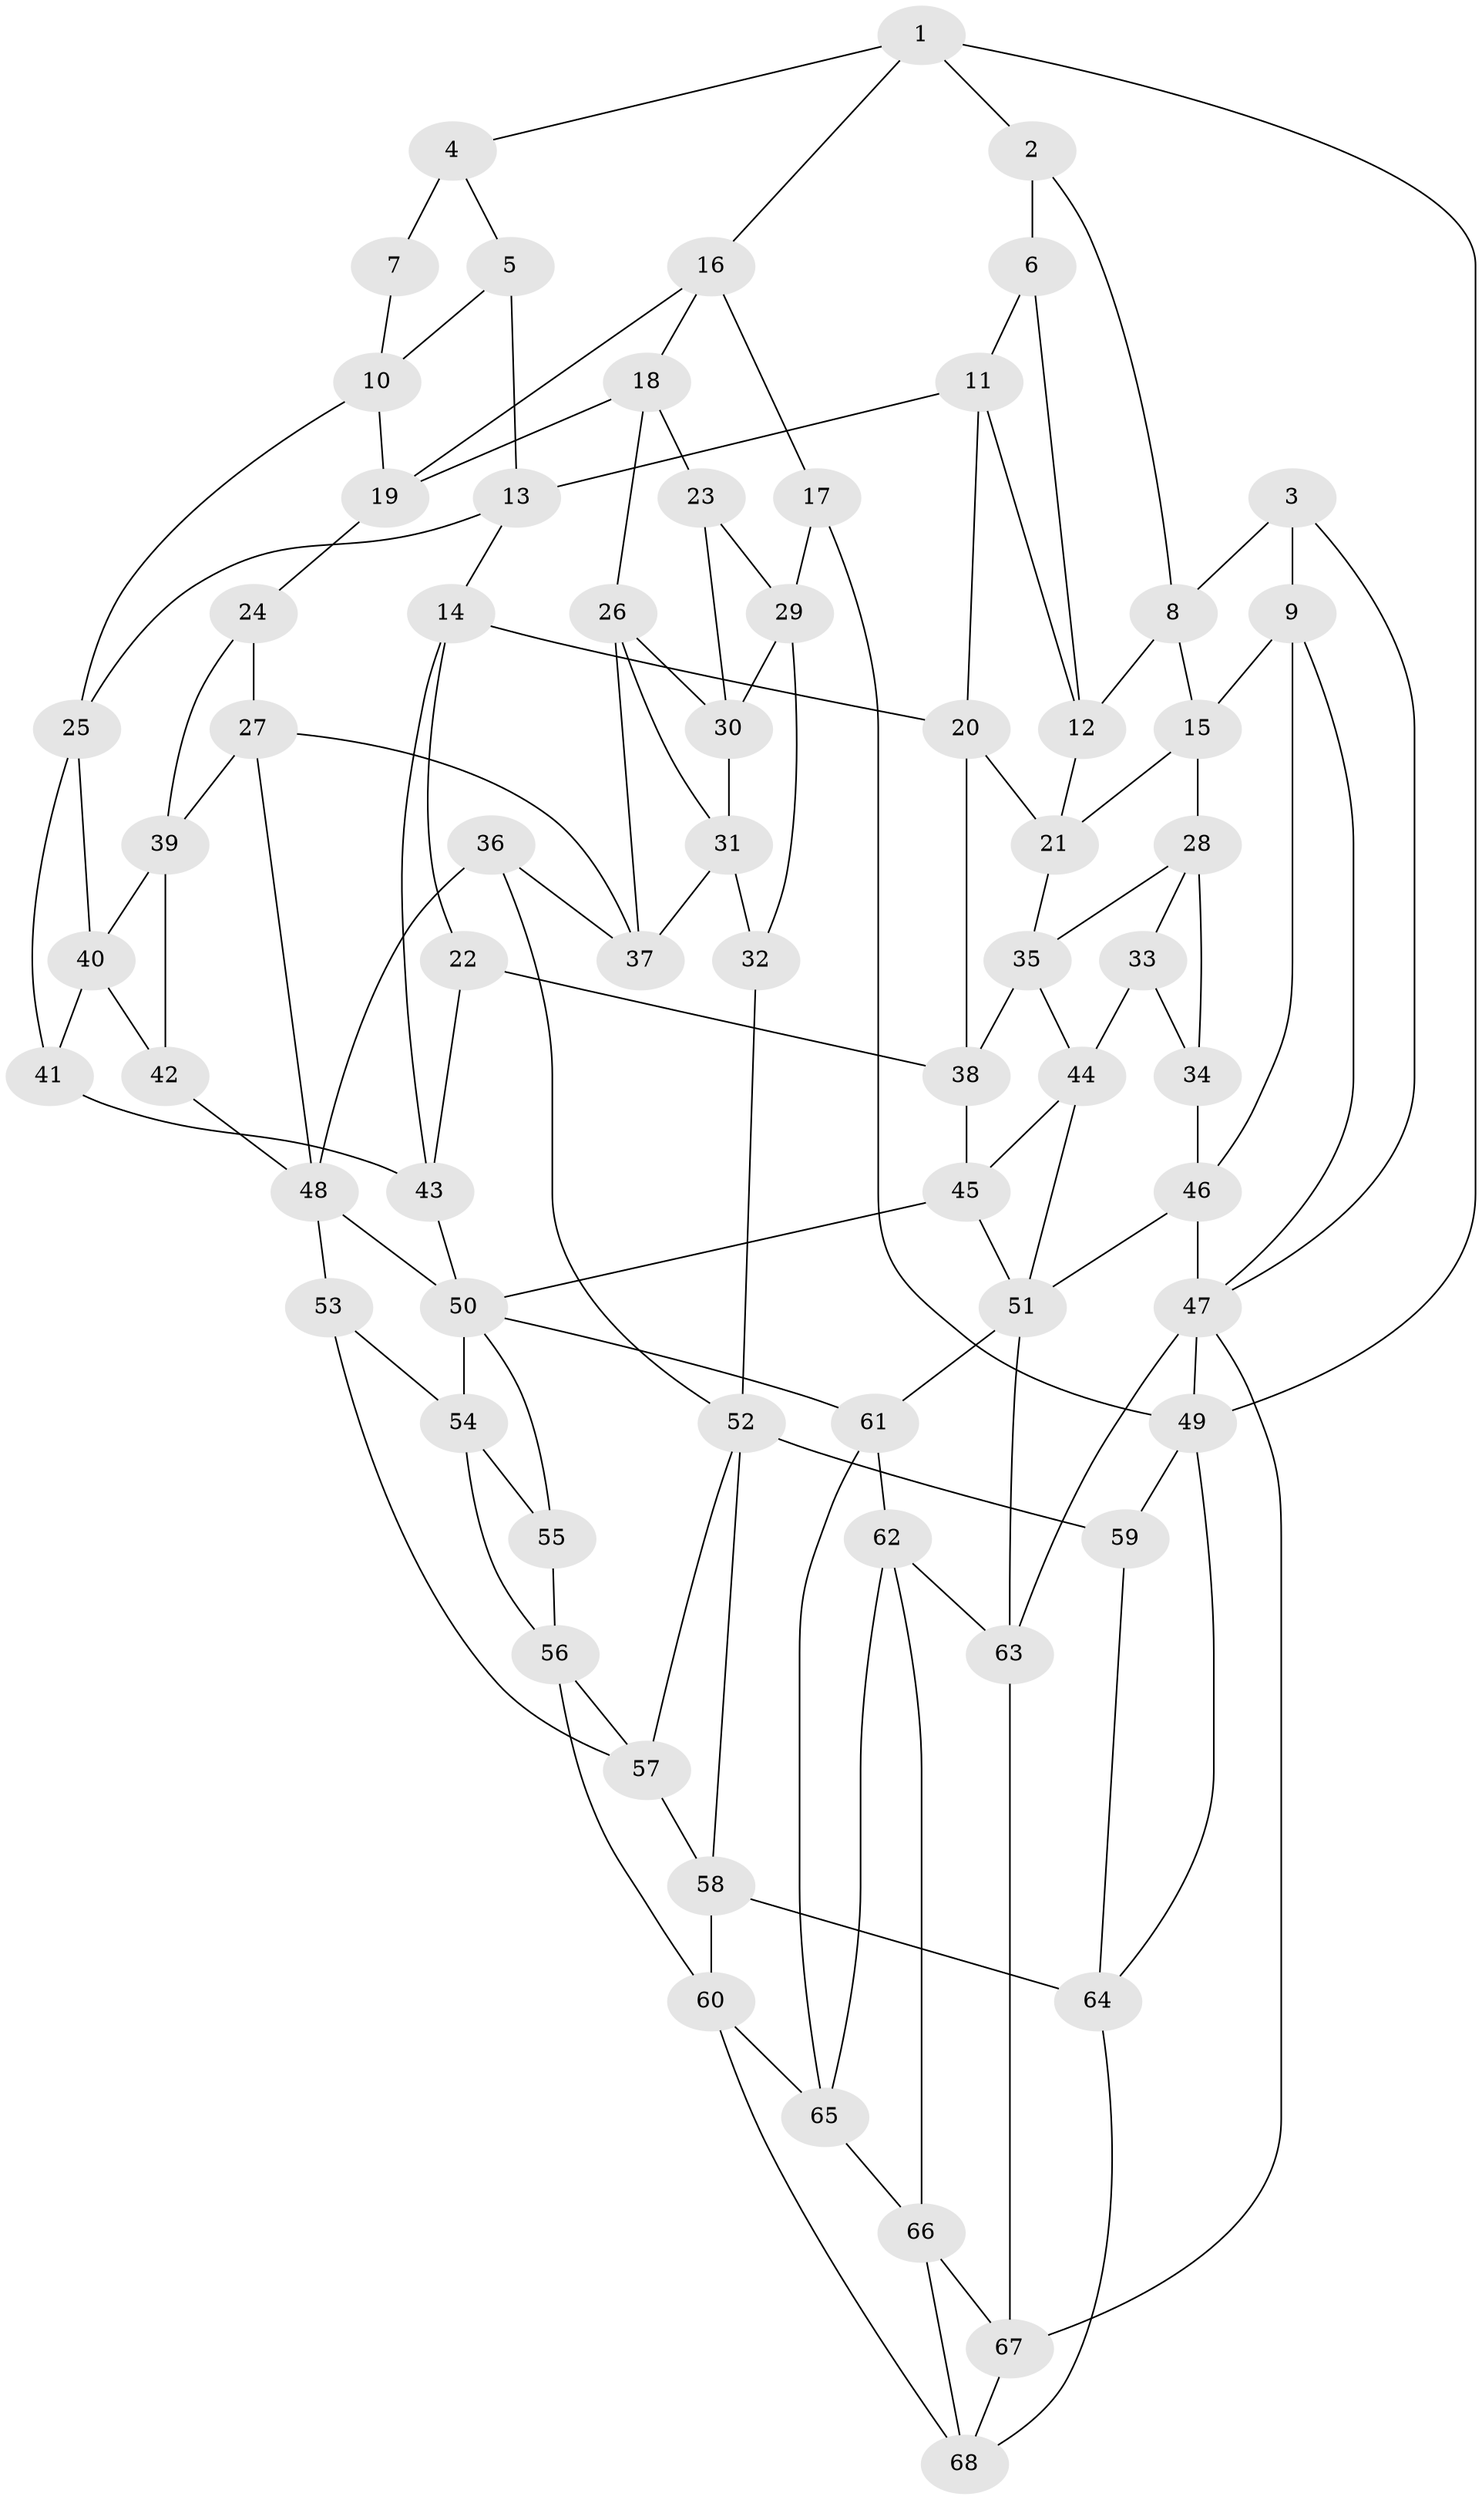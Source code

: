 // original degree distribution, {3: 0.014705882352941176, 4: 0.2647058823529412, 6: 0.25, 5: 0.47058823529411764}
// Generated by graph-tools (version 1.1) at 2025/50/03/09/25 03:50:58]
// undirected, 68 vertices, 130 edges
graph export_dot {
graph [start="1"]
  node [color=gray90,style=filled];
  1;
  2;
  3;
  4;
  5;
  6;
  7;
  8;
  9;
  10;
  11;
  12;
  13;
  14;
  15;
  16;
  17;
  18;
  19;
  20;
  21;
  22;
  23;
  24;
  25;
  26;
  27;
  28;
  29;
  30;
  31;
  32;
  33;
  34;
  35;
  36;
  37;
  38;
  39;
  40;
  41;
  42;
  43;
  44;
  45;
  46;
  47;
  48;
  49;
  50;
  51;
  52;
  53;
  54;
  55;
  56;
  57;
  58;
  59;
  60;
  61;
  62;
  63;
  64;
  65;
  66;
  67;
  68;
  1 -- 2 [weight=1.0];
  1 -- 4 [weight=1.0];
  1 -- 16 [weight=1.0];
  1 -- 49 [weight=1.0];
  2 -- 6 [weight=1.0];
  2 -- 8 [weight=1.0];
  3 -- 8 [weight=1.0];
  3 -- 9 [weight=1.0];
  3 -- 47 [weight=1.0];
  4 -- 5 [weight=1.0];
  4 -- 7 [weight=2.0];
  5 -- 10 [weight=1.0];
  5 -- 13 [weight=1.0];
  6 -- 11 [weight=1.0];
  6 -- 12 [weight=1.0];
  7 -- 10 [weight=1.0];
  8 -- 12 [weight=1.0];
  8 -- 15 [weight=1.0];
  9 -- 15 [weight=1.0];
  9 -- 46 [weight=1.0];
  9 -- 47 [weight=1.0];
  10 -- 19 [weight=1.0];
  10 -- 25 [weight=1.0];
  11 -- 12 [weight=1.0];
  11 -- 13 [weight=1.0];
  11 -- 20 [weight=1.0];
  12 -- 21 [weight=1.0];
  13 -- 14 [weight=1.0];
  13 -- 25 [weight=1.0];
  14 -- 20 [weight=1.0];
  14 -- 22 [weight=1.0];
  14 -- 43 [weight=1.0];
  15 -- 21 [weight=1.0];
  15 -- 28 [weight=1.0];
  16 -- 17 [weight=1.0];
  16 -- 18 [weight=1.0];
  16 -- 19 [weight=1.0];
  17 -- 29 [weight=1.0];
  17 -- 49 [weight=1.0];
  18 -- 19 [weight=1.0];
  18 -- 23 [weight=1.0];
  18 -- 26 [weight=1.0];
  19 -- 24 [weight=1.0];
  20 -- 21 [weight=1.0];
  20 -- 38 [weight=1.0];
  21 -- 35 [weight=1.0];
  22 -- 38 [weight=1.0];
  22 -- 43 [weight=1.0];
  23 -- 29 [weight=1.0];
  23 -- 30 [weight=1.0];
  24 -- 27 [weight=1.0];
  24 -- 39 [weight=1.0];
  25 -- 40 [weight=1.0];
  25 -- 41 [weight=1.0];
  26 -- 30 [weight=1.0];
  26 -- 31 [weight=1.0];
  26 -- 37 [weight=1.0];
  27 -- 37 [weight=1.0];
  27 -- 39 [weight=1.0];
  27 -- 48 [weight=1.0];
  28 -- 33 [weight=1.0];
  28 -- 34 [weight=1.0];
  28 -- 35 [weight=1.0];
  29 -- 30 [weight=1.0];
  29 -- 32 [weight=1.0];
  30 -- 31 [weight=1.0];
  31 -- 32 [weight=1.0];
  31 -- 37 [weight=1.0];
  32 -- 52 [weight=1.0];
  33 -- 34 [weight=1.0];
  33 -- 44 [weight=1.0];
  34 -- 46 [weight=2.0];
  35 -- 38 [weight=1.0];
  35 -- 44 [weight=1.0];
  36 -- 37 [weight=1.0];
  36 -- 48 [weight=1.0];
  36 -- 52 [weight=1.0];
  38 -- 45 [weight=1.0];
  39 -- 40 [weight=1.0];
  39 -- 42 [weight=1.0];
  40 -- 41 [weight=1.0];
  40 -- 42 [weight=1.0];
  41 -- 43 [weight=2.0];
  42 -- 48 [weight=1.0];
  43 -- 50 [weight=1.0];
  44 -- 45 [weight=1.0];
  44 -- 51 [weight=1.0];
  45 -- 50 [weight=1.0];
  45 -- 51 [weight=1.0];
  46 -- 47 [weight=1.0];
  46 -- 51 [weight=2.0];
  47 -- 49 [weight=2.0];
  47 -- 63 [weight=1.0];
  47 -- 67 [weight=1.0];
  48 -- 50 [weight=1.0];
  48 -- 53 [weight=2.0];
  49 -- 59 [weight=1.0];
  49 -- 64 [weight=1.0];
  50 -- 54 [weight=1.0];
  50 -- 55 [weight=1.0];
  50 -- 61 [weight=1.0];
  51 -- 61 [weight=1.0];
  51 -- 63 [weight=1.0];
  52 -- 57 [weight=1.0];
  52 -- 58 [weight=1.0];
  52 -- 59 [weight=2.0];
  53 -- 54 [weight=1.0];
  53 -- 57 [weight=1.0];
  54 -- 55 [weight=1.0];
  54 -- 56 [weight=1.0];
  55 -- 56 [weight=1.0];
  56 -- 57 [weight=1.0];
  56 -- 60 [weight=1.0];
  57 -- 58 [weight=1.0];
  58 -- 60 [weight=1.0];
  58 -- 64 [weight=1.0];
  59 -- 64 [weight=1.0];
  60 -- 65 [weight=1.0];
  60 -- 68 [weight=1.0];
  61 -- 62 [weight=1.0];
  61 -- 65 [weight=1.0];
  62 -- 63 [weight=1.0];
  62 -- 65 [weight=1.0];
  62 -- 66 [weight=1.0];
  63 -- 67 [weight=1.0];
  64 -- 68 [weight=1.0];
  65 -- 66 [weight=1.0];
  66 -- 67 [weight=1.0];
  66 -- 68 [weight=1.0];
  67 -- 68 [weight=1.0];
}

